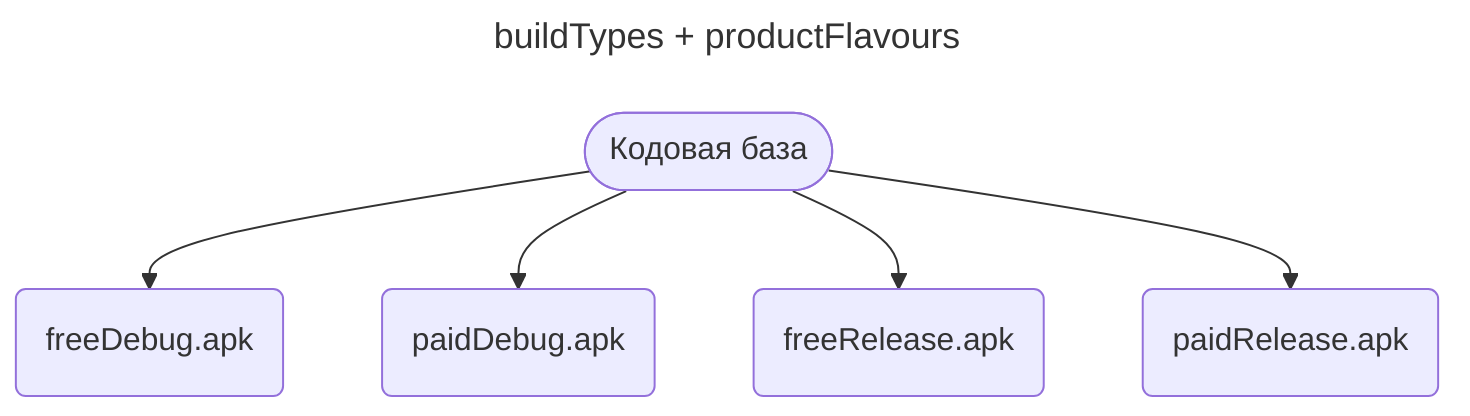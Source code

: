 ---
title: buildTypes + productFlavours
---

flowchart TB
    code([Кодовая база])
    freeDebug(freeDebug.apk)
    paidDebug(paidDebug.apk)
    freeRelease(freeRelease.apk)
    paidRelease(paidRelease.apk)

    code --> freeDebug & paidDebug
    code --> freeRelease & paidRelease